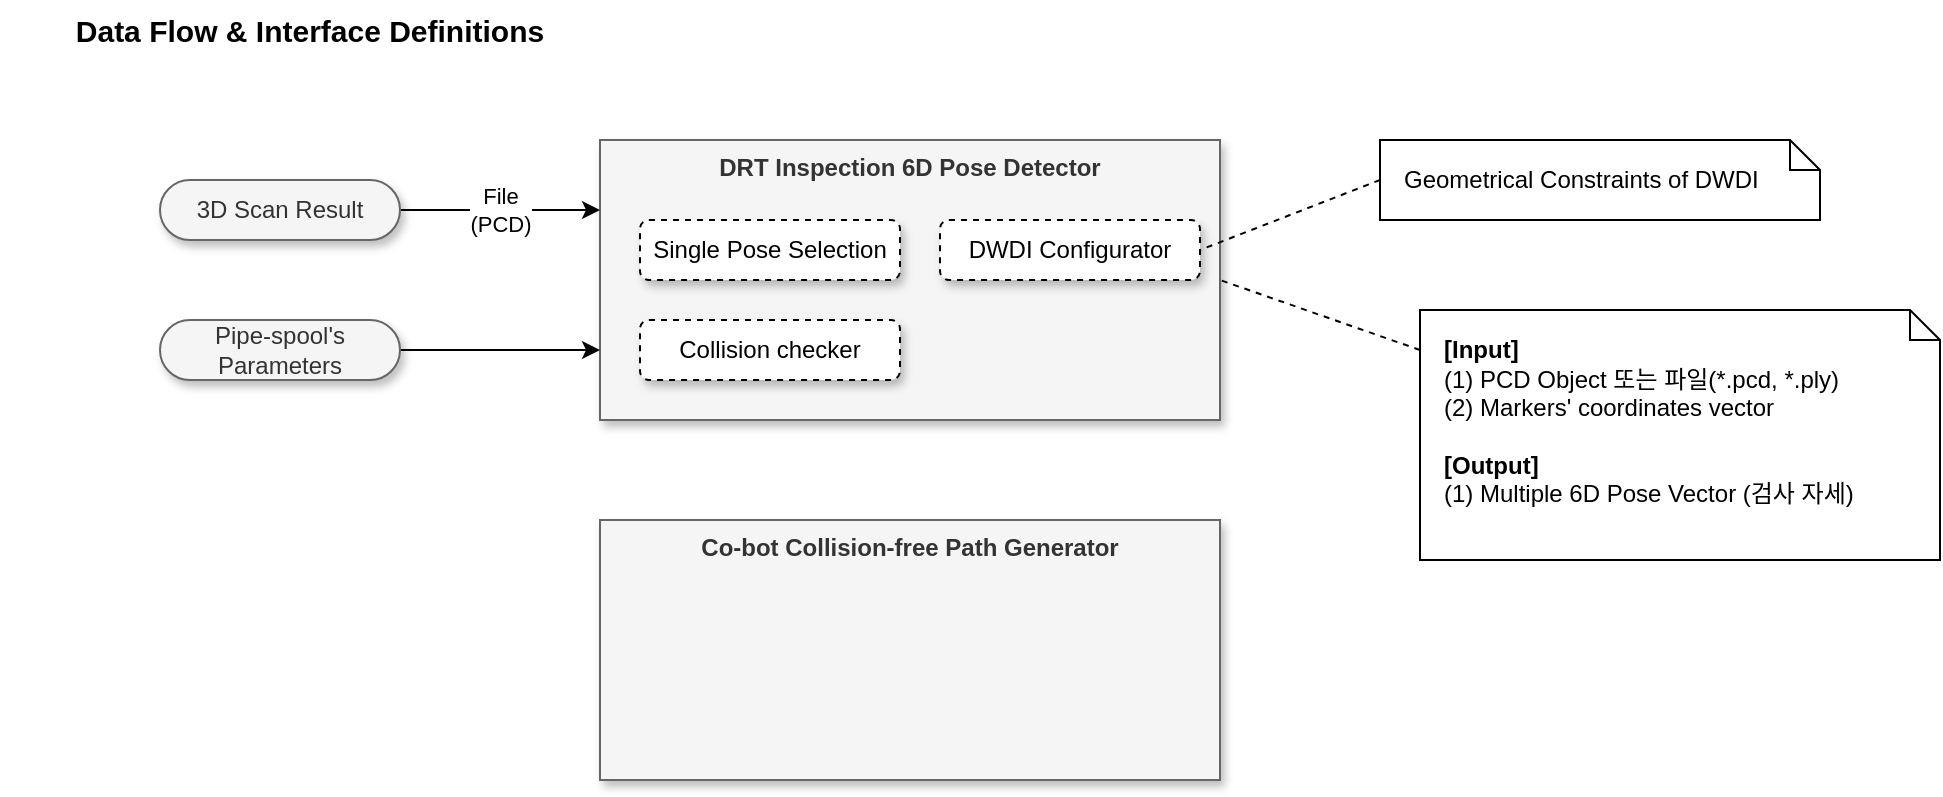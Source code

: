 <mxfile version="27.0.9">
  <diagram name="페이지-1" id="yXoBMBdMuzjEfrIiQ6NE">
    <mxGraphModel dx="1507" dy="1089" grid="1" gridSize="10" guides="1" tooltips="1" connect="1" arrows="1" fold="1" page="1" pageScale="1" pageWidth="1169" pageHeight="827" math="0" shadow="0">
      <root>
        <mxCell id="0" />
        <mxCell id="1" parent="0" />
        <mxCell id="xwe9aHrm7lhUl26i0nF_-1" value="DRT Inspection 6D Pose Detector" style="rounded=0;whiteSpace=wrap;html=1;fillColor=#f5f5f5;strokeColor=#666666;shadow=1;fontColor=#333333;verticalAlign=top;fontStyle=1" vertex="1" parent="1">
          <mxGeometry x="320" y="80" width="310" height="140" as="geometry" />
        </mxCell>
        <mxCell id="xwe9aHrm7lhUl26i0nF_-6" value="File&lt;br&gt;(PCD)" style="edgeStyle=orthogonalEdgeStyle;rounded=0;orthogonalLoop=1;jettySize=auto;html=1;exitX=1;exitY=0.5;exitDx=0;exitDy=0;entryX=0;entryY=0.25;entryDx=0;entryDy=0;startArrow=none;startFill=0;" edge="1" parent="1" source="xwe9aHrm7lhUl26i0nF_-4" target="xwe9aHrm7lhUl26i0nF_-1">
          <mxGeometry relative="1" as="geometry" />
        </mxCell>
        <mxCell id="xwe9aHrm7lhUl26i0nF_-4" value="3D Scan Result" style="rounded=1;whiteSpace=wrap;html=1;arcSize=50;fillColor=#f5f5f5;fontColor=#333333;strokeColor=#666666;shadow=1;" vertex="1" parent="1">
          <mxGeometry x="100" y="100" width="120" height="30" as="geometry" />
        </mxCell>
        <mxCell id="xwe9aHrm7lhUl26i0nF_-5" value="Data Flow &amp;amp; Interface Definitions" style="text;html=1;align=center;verticalAlign=middle;whiteSpace=wrap;rounded=0;fontStyle=1;fontSize=15;" vertex="1" parent="1">
          <mxGeometry x="20" y="10" width="310" height="30" as="geometry" />
        </mxCell>
        <mxCell id="xwe9aHrm7lhUl26i0nF_-8" value="Co-bot Collision-free Path Generator" style="rounded=0;whiteSpace=wrap;html=1;fillColor=#f5f5f5;strokeColor=#666666;shadow=1;fontColor=#333333;verticalAlign=top;fontStyle=1" vertex="1" parent="1">
          <mxGeometry x="320" y="270" width="310" height="130" as="geometry" />
        </mxCell>
        <mxCell id="xwe9aHrm7lhUl26i0nF_-10" value="Collision checker" style="rounded=1;whiteSpace=wrap;html=1;dashed=1;shadow=1;" vertex="1" parent="1">
          <mxGeometry x="340" y="170" width="130" height="30" as="geometry" />
        </mxCell>
        <mxCell id="xwe9aHrm7lhUl26i0nF_-11" value="Single Pose Selection" style="rounded=1;whiteSpace=wrap;html=1;dashed=1;shadow=1;" vertex="1" parent="1">
          <mxGeometry x="340" y="120" width="130" height="30" as="geometry" />
        </mxCell>
        <mxCell id="xwe9aHrm7lhUl26i0nF_-12" value="DWDI Configurator" style="rounded=1;whiteSpace=wrap;html=1;dashed=1;shadow=1;" vertex="1" parent="1">
          <mxGeometry x="490" y="120" width="130" height="30" as="geometry" />
        </mxCell>
        <mxCell id="xwe9aHrm7lhUl26i0nF_-13" value="Geometrical Constraints of DWDI" style="shape=note;size=15;align=left;spacingLeft=10;html=1;whiteSpace=wrap;" vertex="1" parent="1">
          <mxGeometry x="710" y="80" width="220" height="40" as="geometry" />
        </mxCell>
        <mxCell id="xwe9aHrm7lhUl26i0nF_-14" value="" style="edgeStyle=none;endArrow=none;dashed=1;html=1;rounded=0;entryX=1;entryY=0.5;entryDx=0;entryDy=0;" edge="1" parent="1" target="xwe9aHrm7lhUl26i0nF_-12">
          <mxGeometry x="1" relative="1" as="geometry">
            <mxPoint x="710" y="105" as="targetPoint" />
            <mxPoint x="710" y="100" as="sourcePoint" />
          </mxGeometry>
        </mxCell>
        <mxCell id="xwe9aHrm7lhUl26i0nF_-16" value="&lt;div&gt;&lt;b&gt;[Input]&lt;/b&gt;&lt;/div&gt;&lt;div&gt;(1)&amp;nbsp;&lt;span style=&quot;background-color: transparent; color: light-dark(rgb(0, 0, 0), rgb(255, 255, 255));&quot;&gt;PCD Object 또는 파일(*.pcd, *.ply)&lt;/span&gt;&lt;/div&gt;&lt;div&gt;&lt;span style=&quot;background-color: transparent; color: light-dark(rgb(0, 0, 0), rgb(255, 255, 255));&quot;&gt;(2) Markers&#39; coordinates vector&lt;/span&gt;&lt;/div&gt;&lt;div&gt;&lt;span style=&quot;background-color: transparent; color: light-dark(rgb(0, 0, 0), rgb(255, 255, 255));&quot;&gt;&lt;br&gt;&lt;/span&gt;&lt;/div&gt;&lt;div&gt;&lt;span style=&quot;background-color: transparent; color: light-dark(rgb(0, 0, 0), rgb(255, 255, 255));&quot;&gt;&lt;b&gt;[Output]&lt;/b&gt;&lt;/span&gt;&lt;/div&gt;&lt;div&gt;&lt;span style=&quot;background-color: transparent; color: light-dark(rgb(0, 0, 0), rgb(255, 255, 255));&quot;&gt;(1) Multiple 6D Pose Vector (검사 자세)&lt;/span&gt;&lt;/div&gt;&lt;div&gt;&lt;br&gt;&lt;/div&gt;" style="shape=note;size=15;align=left;spacingLeft=10;html=1;whiteSpace=wrap;" vertex="1" parent="1">
          <mxGeometry x="730" y="165" width="260" height="125" as="geometry" />
        </mxCell>
        <mxCell id="xwe9aHrm7lhUl26i0nF_-17" value="" style="edgeStyle=none;endArrow=none;dashed=1;html=1;rounded=0;entryX=1;entryY=0.5;entryDx=0;entryDy=0;" edge="1" parent="1" target="xwe9aHrm7lhUl26i0nF_-1">
          <mxGeometry x="1" relative="1" as="geometry">
            <mxPoint x="640" y="220" as="targetPoint" />
            <mxPoint x="730" y="185" as="sourcePoint" />
          </mxGeometry>
        </mxCell>
        <mxCell id="xwe9aHrm7lhUl26i0nF_-19" style="edgeStyle=orthogonalEdgeStyle;rounded=0;orthogonalLoop=1;jettySize=auto;html=1;exitX=1;exitY=0.5;exitDx=0;exitDy=0;entryX=0;entryY=0.75;entryDx=0;entryDy=0;" edge="1" parent="1" source="xwe9aHrm7lhUl26i0nF_-18" target="xwe9aHrm7lhUl26i0nF_-1">
          <mxGeometry relative="1" as="geometry" />
        </mxCell>
        <mxCell id="xwe9aHrm7lhUl26i0nF_-18" value="Pipe-spool&#39;s Parameters" style="rounded=1;whiteSpace=wrap;html=1;arcSize=50;fillColor=#f5f5f5;fontColor=#333333;strokeColor=#666666;shadow=1;" vertex="1" parent="1">
          <mxGeometry x="100" y="170" width="120" height="30" as="geometry" />
        </mxCell>
      </root>
    </mxGraphModel>
  </diagram>
</mxfile>
